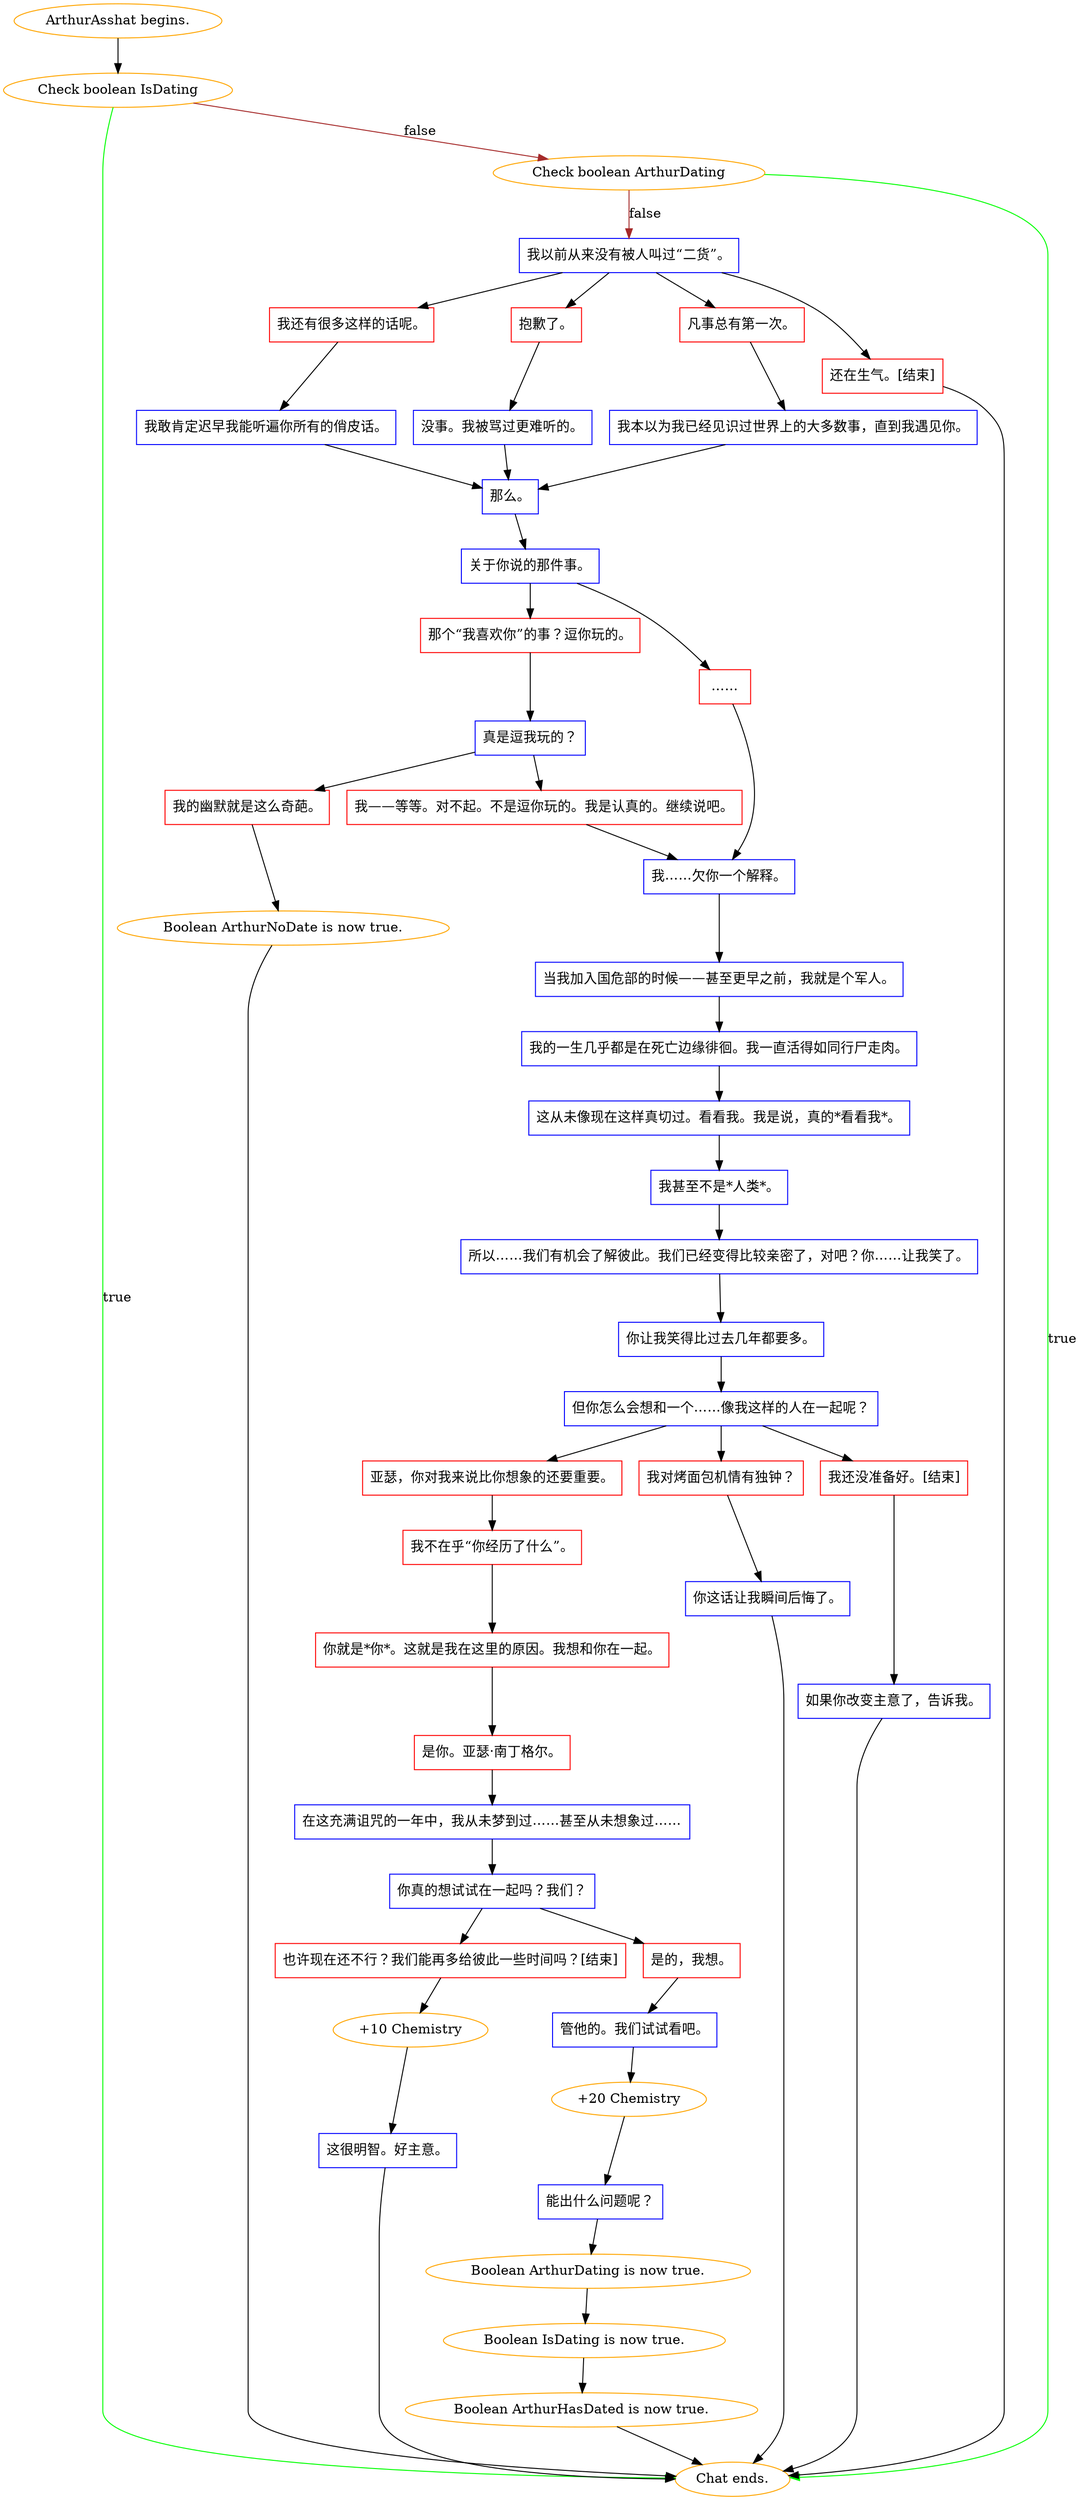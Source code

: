 digraph {
	"ArthurAsshat begins." [color=orange];
		"ArthurAsshat begins." -> j3976318622;
	j3976318622 [label="Check boolean IsDating",color=orange];
		j3976318622 -> "Chat ends." [label=true,color=green];
		j3976318622 -> j2438523578 [label=false,color=brown];
	"Chat ends." [color=orange];
	j2438523578 [label="Check boolean ArthurDating",color=orange];
		j2438523578 -> "Chat ends." [label=true,color=green];
		j2438523578 -> j58405693 [label=false,color=brown];
	j58405693 [label="我以前从来没有被人叫过“二货”。",shape=box,color=blue];
		j58405693 -> j2577982167;
		j58405693 -> j1548263646;
		j58405693 -> j1487177724;
		j58405693 -> j3950173577;
	j2577982167 [label="我还有很多这样的话呢。",shape=box,color=red];
		j2577982167 -> j3107407165;
	j1548263646 [label="凡事总有第一次。",shape=box,color=red];
		j1548263646 -> j586904696;
	j1487177724 [label="抱歉了。",shape=box,color=red];
		j1487177724 -> j787909688;
	j3950173577 [label="还在生气。[结束]",shape=box,color=red];
		j3950173577 -> "Chat ends.";
	j3107407165 [label="我敢肯定迟早我能听遍你所有的俏皮话。",shape=box,color=blue];
		j3107407165 -> j761464002;
	j586904696 [label="我本以为我已经见识过世界上的大多数事，直到我遇见你。",shape=box,color=blue];
		j586904696 -> j761464002;
	j787909688 [label="没事。我被骂过更难听的。",shape=box,color=blue];
		j787909688 -> j761464002;
	j761464002 [label="那么。",shape=box,color=blue];
		j761464002 -> j3174113580;
	j3174113580 [label="关于你说的那件事。",shape=box,color=blue];
		j3174113580 -> j2132034160;
		j3174113580 -> j1679575901;
	j2132034160 [label="那个“我喜欢你”的事？逗你玩的。",shape=box,color=red];
		j2132034160 -> j2730512580;
	j1679575901 [label="……",shape=box,color=red];
		j1679575901 -> j3460293601;
	j2730512580 [label="真是逗我玩的？",shape=box,color=blue];
		j2730512580 -> j377058758;
		j2730512580 -> j995532355;
	j3460293601 [label="我……欠你一个解释。",shape=box,color=blue];
		j3460293601 -> j221946400;
	j377058758 [label="我——等等。对不起。不是逗你玩的。我是认真的。继续说吧。",shape=box,color=red];
		j377058758 -> j3460293601;
	j995532355 [label="我的幽默就是这么奇葩。",shape=box,color=red];
		j995532355 -> j2533691464;
	j221946400 [label="当我加入国危部的时候——甚至更早之前，我就是个军人。",shape=box,color=blue];
		j221946400 -> j3846309816;
	j2533691464 [label="Boolean ArthurNoDate is now true.",color=orange];
		j2533691464 -> "Chat ends.";
	j3846309816 [label="我的一生几乎都是在死亡边缘徘徊。我一直活得如同行尸走肉。",shape=box,color=blue];
		j3846309816 -> j3427806721;
	j3427806721 [label="这从未像现在这样真切过。看看我。我是说，真的*看看我*。",shape=box,color=blue];
		j3427806721 -> j3341529961;
	j3341529961 [label="我甚至不是*人类*。",shape=box,color=blue];
		j3341529961 -> j2283402973;
	j2283402973 [label="所以……我们有机会了解彼此。我们已经变得比较亲密了，对吧？你……让我笑了。",shape=box,color=blue];
		j2283402973 -> j3279534820;
	j3279534820 [label="你让我笑得比过去几年都要多。",shape=box,color=blue];
		j3279534820 -> j4069097934;
	j4069097934 [label="但你怎么会想和一个……像我这样的人在一起呢？",shape=box,color=blue];
		j4069097934 -> j2652169235;
		j4069097934 -> j122547276;
		j4069097934 -> j2104470429;
	j2652169235 [label="亚瑟，你对我来说比你想象的还要重要。",shape=box,color=red];
		j2652169235 -> j4134847573;
	j122547276 [label="我对烤面包机情有独钟？",shape=box,color=red];
		j122547276 -> j1889150373;
	j2104470429 [label="我还没准备好。[结束]",shape=box,color=red];
		j2104470429 -> j2194426240;
	j4134847573 [label="我不在乎“你经历了什么”。",shape=box,color=red];
		j4134847573 -> j384221985;
	j1889150373 [label="你这话让我瞬间后悔了。",shape=box,color=blue];
		j1889150373 -> "Chat ends.";
	j2194426240 [label="如果你改变主意了，告诉我。",shape=box,color=blue];
		j2194426240 -> "Chat ends.";
	j384221985 [label="你就是*你*。这就是我在这里的原因。我想和你在一起。",shape=box,color=red];
		j384221985 -> j727098782;
	j727098782 [label="是你。亚瑟·南丁格尔。",shape=box,color=red];
		j727098782 -> j3721451372;
	j3721451372 [label="在这充满诅咒的一年中，我从未梦到过……甚至从未想象过……",shape=box,color=blue];
		j3721451372 -> j2454585578;
	j2454585578 [label="你真的想试试在一起吗？我们？",shape=box,color=blue];
		j2454585578 -> j4174064258;
		j2454585578 -> j1032848883;
	j4174064258 [label="是的，我想。",shape=box,color=red];
		j4174064258 -> j2966120609;
	j1032848883 [label="也许现在还不行？我们能再多给彼此一些时间吗？[结束]",shape=box,color=red];
		j1032848883 -> j4208228361;
	j2966120609 [label="管他的。我们试试看吧。",shape=box,color=blue];
		j2966120609 -> j3741652037;
	j4208228361 [label="+10 Chemistry",color=orange];
		j4208228361 -> j2399228030;
	j3741652037 [label="+20 Chemistry",color=orange];
		j3741652037 -> j2421544032;
	j2399228030 [label="这很明智。好主意。",shape=box,color=blue];
		j2399228030 -> "Chat ends.";
	j2421544032 [label="能出什么问题呢？",shape=box,color=blue];
		j2421544032 -> j3371696257;
	j3371696257 [label="Boolean ArthurDating is now true.",color=orange];
		j3371696257 -> j3139269659;
	j3139269659 [label="Boolean IsDating is now true.",color=orange];
		j3139269659 -> j3103123730;
	j3103123730 [label="Boolean ArthurHasDated is now true.",color=orange];
		j3103123730 -> "Chat ends.";
}